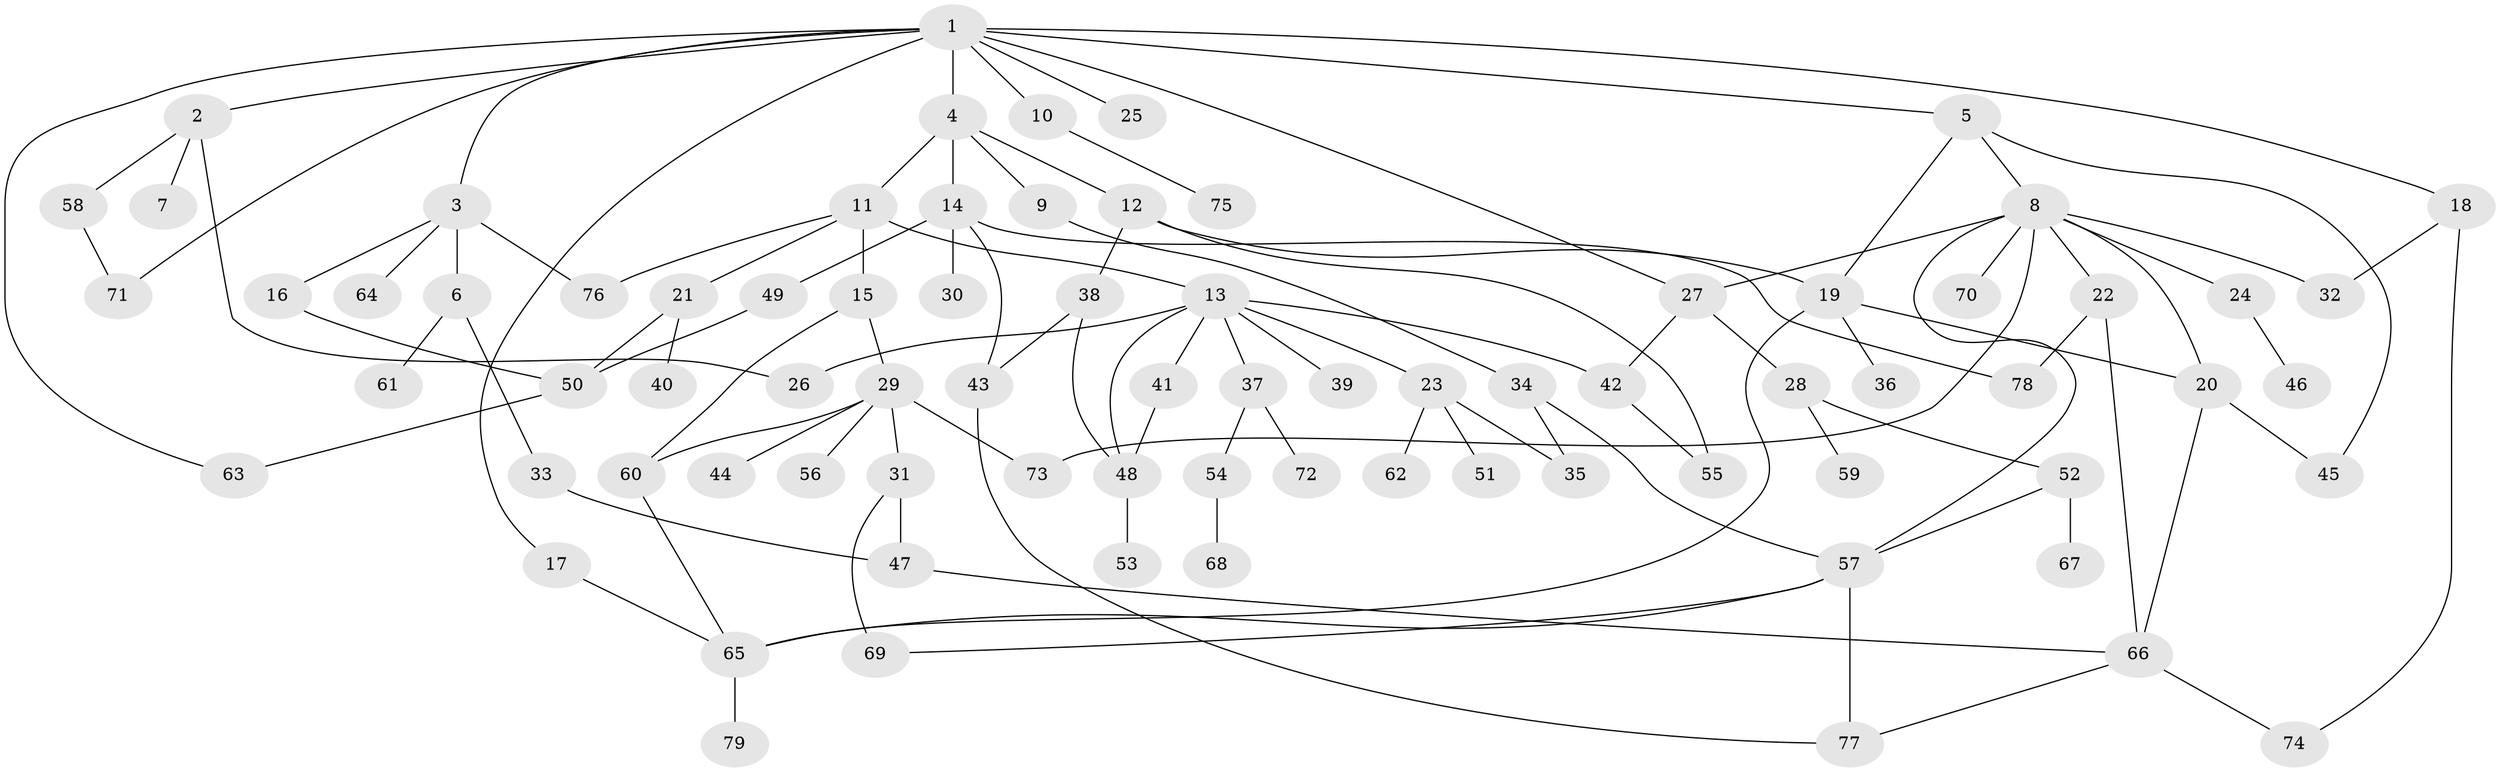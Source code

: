 // Generated by graph-tools (version 1.1) at 2025/10/02/27/25 16:10:54]
// undirected, 79 vertices, 110 edges
graph export_dot {
graph [start="1"]
  node [color=gray90,style=filled];
  1;
  2;
  3;
  4;
  5;
  6;
  7;
  8;
  9;
  10;
  11;
  12;
  13;
  14;
  15;
  16;
  17;
  18;
  19;
  20;
  21;
  22;
  23;
  24;
  25;
  26;
  27;
  28;
  29;
  30;
  31;
  32;
  33;
  34;
  35;
  36;
  37;
  38;
  39;
  40;
  41;
  42;
  43;
  44;
  45;
  46;
  47;
  48;
  49;
  50;
  51;
  52;
  53;
  54;
  55;
  56;
  57;
  58;
  59;
  60;
  61;
  62;
  63;
  64;
  65;
  66;
  67;
  68;
  69;
  70;
  71;
  72;
  73;
  74;
  75;
  76;
  77;
  78;
  79;
  1 -- 2;
  1 -- 3;
  1 -- 4;
  1 -- 5;
  1 -- 10;
  1 -- 17;
  1 -- 18;
  1 -- 25;
  1 -- 63;
  1 -- 71;
  1 -- 27;
  2 -- 7;
  2 -- 58;
  2 -- 26;
  3 -- 6;
  3 -- 16;
  3 -- 64;
  3 -- 76;
  4 -- 9;
  4 -- 11;
  4 -- 12;
  4 -- 14;
  5 -- 8;
  5 -- 45;
  5 -- 19;
  6 -- 33;
  6 -- 61;
  8 -- 22;
  8 -- 24;
  8 -- 27;
  8 -- 57;
  8 -- 70;
  8 -- 32;
  8 -- 73;
  8 -- 20;
  9 -- 34;
  10 -- 75;
  11 -- 13;
  11 -- 15;
  11 -- 21;
  11 -- 76;
  12 -- 19;
  12 -- 38;
  12 -- 55;
  13 -- 23;
  13 -- 26;
  13 -- 37;
  13 -- 39;
  13 -- 41;
  13 -- 42;
  13 -- 48;
  14 -- 30;
  14 -- 43;
  14 -- 49;
  14 -- 78;
  15 -- 29;
  15 -- 60;
  16 -- 50;
  17 -- 65;
  18 -- 32;
  18 -- 74;
  19 -- 20;
  19 -- 36;
  19 -- 65;
  20 -- 45;
  20 -- 66;
  21 -- 40;
  21 -- 50;
  22 -- 66;
  22 -- 78;
  23 -- 35;
  23 -- 51;
  23 -- 62;
  24 -- 46;
  27 -- 28;
  27 -- 42;
  28 -- 52;
  28 -- 59;
  29 -- 31;
  29 -- 44;
  29 -- 56;
  29 -- 60;
  29 -- 73;
  31 -- 47;
  31 -- 69;
  33 -- 47;
  34 -- 35;
  34 -- 57;
  37 -- 54;
  37 -- 72;
  38 -- 48;
  38 -- 43;
  41 -- 48;
  42 -- 55;
  43 -- 77;
  47 -- 66;
  48 -- 53;
  49 -- 50;
  50 -- 63;
  52 -- 67;
  52 -- 57;
  54 -- 68;
  57 -- 69;
  57 -- 77;
  57 -- 65;
  58 -- 71;
  60 -- 65;
  65 -- 79;
  66 -- 77;
  66 -- 74;
}
